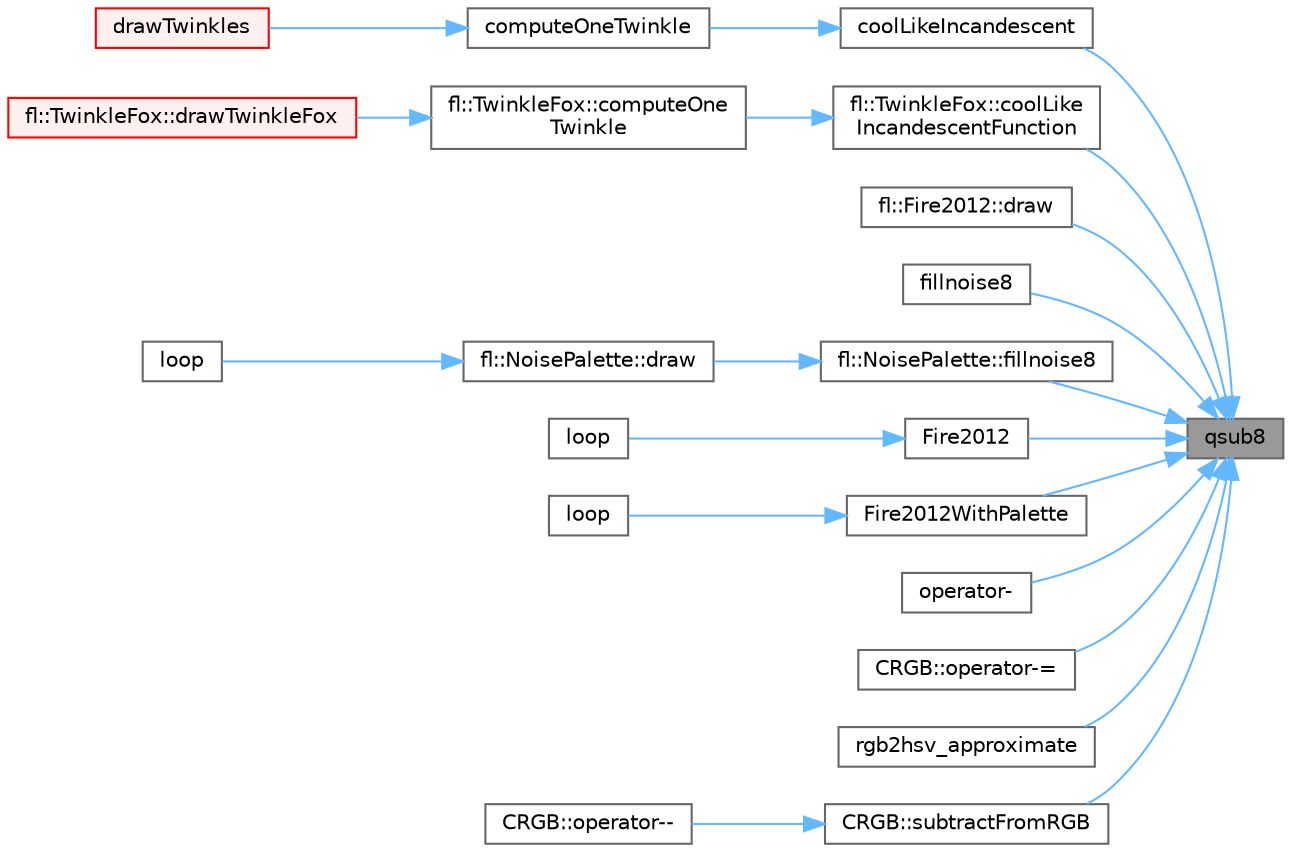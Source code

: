 digraph "qsub8"
{
 // LATEX_PDF_SIZE
  bgcolor="transparent";
  edge [fontname=Helvetica,fontsize=10,labelfontname=Helvetica,labelfontsize=10];
  node [fontname=Helvetica,fontsize=10,shape=box,height=0.2,width=0.4];
  rankdir="RL";
  Node1 [id="Node000001",label="qsub8",height=0.2,width=0.4,color="gray40", fillcolor="grey60", style="filled", fontcolor="black",tooltip="Subtract one byte from another, saturating at 0x00."];
  Node1 -> Node2 [id="edge1_Node000001_Node000002",dir="back",color="steelblue1",style="solid",tooltip=" "];
  Node2 [id="Node000002",label="coolLikeIncandescent",height=0.2,width=0.4,color="grey40", fillcolor="white", style="filled",URL="$d4/dd0/_twinkle_fox_8ino.html#a14cf156bb2b5669bf1cc2c4859c9f443",tooltip=" "];
  Node2 -> Node3 [id="edge2_Node000002_Node000003",dir="back",color="steelblue1",style="solid",tooltip=" "];
  Node3 [id="Node000003",label="computeOneTwinkle",height=0.2,width=0.4,color="grey40", fillcolor="white", style="filled",URL="$d4/dd0/_twinkle_fox_8ino.html#aff322ac4b9956a48a5d4e90853178b9f",tooltip=" "];
  Node3 -> Node4 [id="edge3_Node000003_Node000004",dir="back",color="steelblue1",style="solid",tooltip=" "];
  Node4 [id="Node000004",label="drawTwinkles",height=0.2,width=0.4,color="red", fillcolor="#FFF0F0", style="filled",URL="$d4/dd0/_twinkle_fox_8ino.html#a6d0a3407d4b43c23c7bdd4aac9fc76fd",tooltip=" "];
  Node1 -> Node6 [id="edge4_Node000001_Node000006",dir="back",color="steelblue1",style="solid",tooltip=" "];
  Node6 [id="Node000006",label="fl::TwinkleFox::coolLike\lIncandescentFunction",height=0.2,width=0.4,color="grey40", fillcolor="white", style="filled",URL="$de/db5/classfl_1_1_twinkle_fox.html#aff3c7b29001c2e1f4f6516e14000b22a",tooltip=" "];
  Node6 -> Node7 [id="edge5_Node000006_Node000007",dir="back",color="steelblue1",style="solid",tooltip=" "];
  Node7 [id="Node000007",label="fl::TwinkleFox::computeOne\lTwinkle",height=0.2,width=0.4,color="grey40", fillcolor="white", style="filled",URL="$de/db5/classfl_1_1_twinkle_fox.html#a39614750a1a87e8a8be19c36f6c48677",tooltip=" "];
  Node7 -> Node8 [id="edge6_Node000007_Node000008",dir="back",color="steelblue1",style="solid",tooltip=" "];
  Node8 [id="Node000008",label="fl::TwinkleFox::drawTwinkleFox",height=0.2,width=0.4,color="red", fillcolor="#FFF0F0", style="filled",URL="$de/db5/classfl_1_1_twinkle_fox.html#a67375829d0da55e17d3f74ac9817914d",tooltip=" "];
  Node1 -> Node11 [id="edge7_Node000001_Node000011",dir="back",color="steelblue1",style="solid",tooltip=" "];
  Node11 [id="Node000011",label="fl::Fire2012::draw",height=0.2,width=0.4,color="grey40", fillcolor="white", style="filled",URL="$d5/d9b/classfl_1_1_fire2012.html#a39d20a6dc4f3a771b8b12696db9c4a15",tooltip=" "];
  Node1 -> Node12 [id="edge8_Node000001_Node000012",dir="back",color="steelblue1",style="solid",tooltip=" "];
  Node12 [id="Node000012",label="fillnoise8",height=0.2,width=0.4,color="grey40", fillcolor="white", style="filled",URL="$da/dda/_noise_plus_palette_8ino.html#a695b396822bbfb2d9b29c121cf13e8f3",tooltip=" "];
  Node1 -> Node13 [id="edge9_Node000001_Node000013",dir="back",color="steelblue1",style="solid",tooltip=" "];
  Node13 [id="Node000013",label="fl::NoisePalette::fillnoise8",height=0.2,width=0.4,color="grey40", fillcolor="white", style="filled",URL="$d9/d41/classfl_1_1_noise_palette.html#a22d1820b5a78e9ccfb4123ef9161f738",tooltip=" "];
  Node13 -> Node14 [id="edge10_Node000013_Node000014",dir="back",color="steelblue1",style="solid",tooltip=" "];
  Node14 [id="Node000014",label="fl::NoisePalette::draw",height=0.2,width=0.4,color="grey40", fillcolor="white", style="filled",URL="$d9/d41/classfl_1_1_noise_palette.html#afc6cd594830dfdd146c45e7ab1d1905d",tooltip=" "];
  Node14 -> Node15 [id="edge11_Node000014_Node000015",dir="back",color="steelblue1",style="solid",tooltip=" "];
  Node15 [id="Node000015",label="loop",height=0.2,width=0.4,color="grey40", fillcolor="white", style="filled",URL="$df/d43/_overclock_8ino.html#afe461d27b9c48d5921c00d521181f12f",tooltip=" "];
  Node1 -> Node16 [id="edge12_Node000001_Node000016",dir="back",color="steelblue1",style="solid",tooltip=" "];
  Node16 [id="Node000016",label="Fire2012",height=0.2,width=0.4,color="grey40", fillcolor="white", style="filled",URL="$d4/d26/_fire2012_8ino.html#a381ceb87530dc5fee1be3e77d33b3a53",tooltip=" "];
  Node16 -> Node17 [id="edge13_Node000016_Node000017",dir="back",color="steelblue1",style="solid",tooltip=" "];
  Node17 [id="Node000017",label="loop",height=0.2,width=0.4,color="grey40", fillcolor="white", style="filled",URL="$d4/d26/_fire2012_8ino.html#afe461d27b9c48d5921c00d521181f12f",tooltip=" "];
  Node1 -> Node18 [id="edge14_Node000001_Node000018",dir="back",color="steelblue1",style="solid",tooltip=" "];
  Node18 [id="Node000018",label="Fire2012WithPalette",height=0.2,width=0.4,color="grey40", fillcolor="white", style="filled",URL="$db/d92/_fire2012_with_palette_8ino.html#af5890ba18cb2066c5a24a358de991a89",tooltip=" "];
  Node18 -> Node19 [id="edge15_Node000018_Node000019",dir="back",color="steelblue1",style="solid",tooltip=" "];
  Node19 [id="Node000019",label="loop",height=0.2,width=0.4,color="grey40", fillcolor="white", style="filled",URL="$db/d92/_fire2012_with_palette_8ino.html#afe461d27b9c48d5921c00d521181f12f",tooltip=" "];
  Node1 -> Node20 [id="edge16_Node000001_Node000020",dir="back",color="steelblue1",style="solid",tooltip=" "];
  Node20 [id="Node000020",label="operator-",height=0.2,width=0.4,color="grey40", fillcolor="white", style="filled",URL="$db/d87/group___pixel_types.html#ga6f22a2e8f0c09c840e3c0d649dcd74c8",tooltip="Subtract one CRGB from another, saturating at 0x00 for each channel."];
  Node1 -> Node21 [id="edge17_Node000001_Node000021",dir="back",color="steelblue1",style="solid",tooltip=" "];
  Node21 [id="Node000021",label="CRGB::operator-=",height=0.2,width=0.4,color="grey40", fillcolor="white", style="filled",URL="$db/d87/group___pixel_types.html#a53b2e467a153a12691da7f1906960d2b",tooltip="Subtract one CRGB from another, saturating at 0x00 for each channel."];
  Node1 -> Node22 [id="edge18_Node000001_Node000022",dir="back",color="steelblue1",style="solid",tooltip=" "];
  Node22 [id="Node000022",label="rgb2hsv_approximate",height=0.2,width=0.4,color="grey40", fillcolor="white", style="filled",URL="$dd/dc7/group___h_s_v2_r_g_b.html#gab3d6aa6b1a86a5e9bb820c55c68fe4b9",tooltip="Recover approximate HSV values from RGB."];
  Node1 -> Node23 [id="edge19_Node000001_Node000023",dir="back",color="steelblue1",style="solid",tooltip=" "];
  Node23 [id="Node000023",label="CRGB::subtractFromRGB",height=0.2,width=0.4,color="grey40", fillcolor="white", style="filled",URL="$db/d87/group___pixel_types.html#a986ac62988523a4371f8f90cf844924d",tooltip="Subtract a constant from each channel, saturating at 0x00."];
  Node23 -> Node24 [id="edge20_Node000023_Node000024",dir="back",color="steelblue1",style="solid",tooltip=" "];
  Node24 [id="Node000024",label="CRGB::operator--",height=0.2,width=0.4,color="grey40", fillcolor="white", style="filled",URL="$db/d87/group___pixel_types.html#a6b2d9ed6541cf5a3bdc791bc13af88bf",tooltip="Subtract a constant of '1' from each channel, saturating at 0x00."];
}
